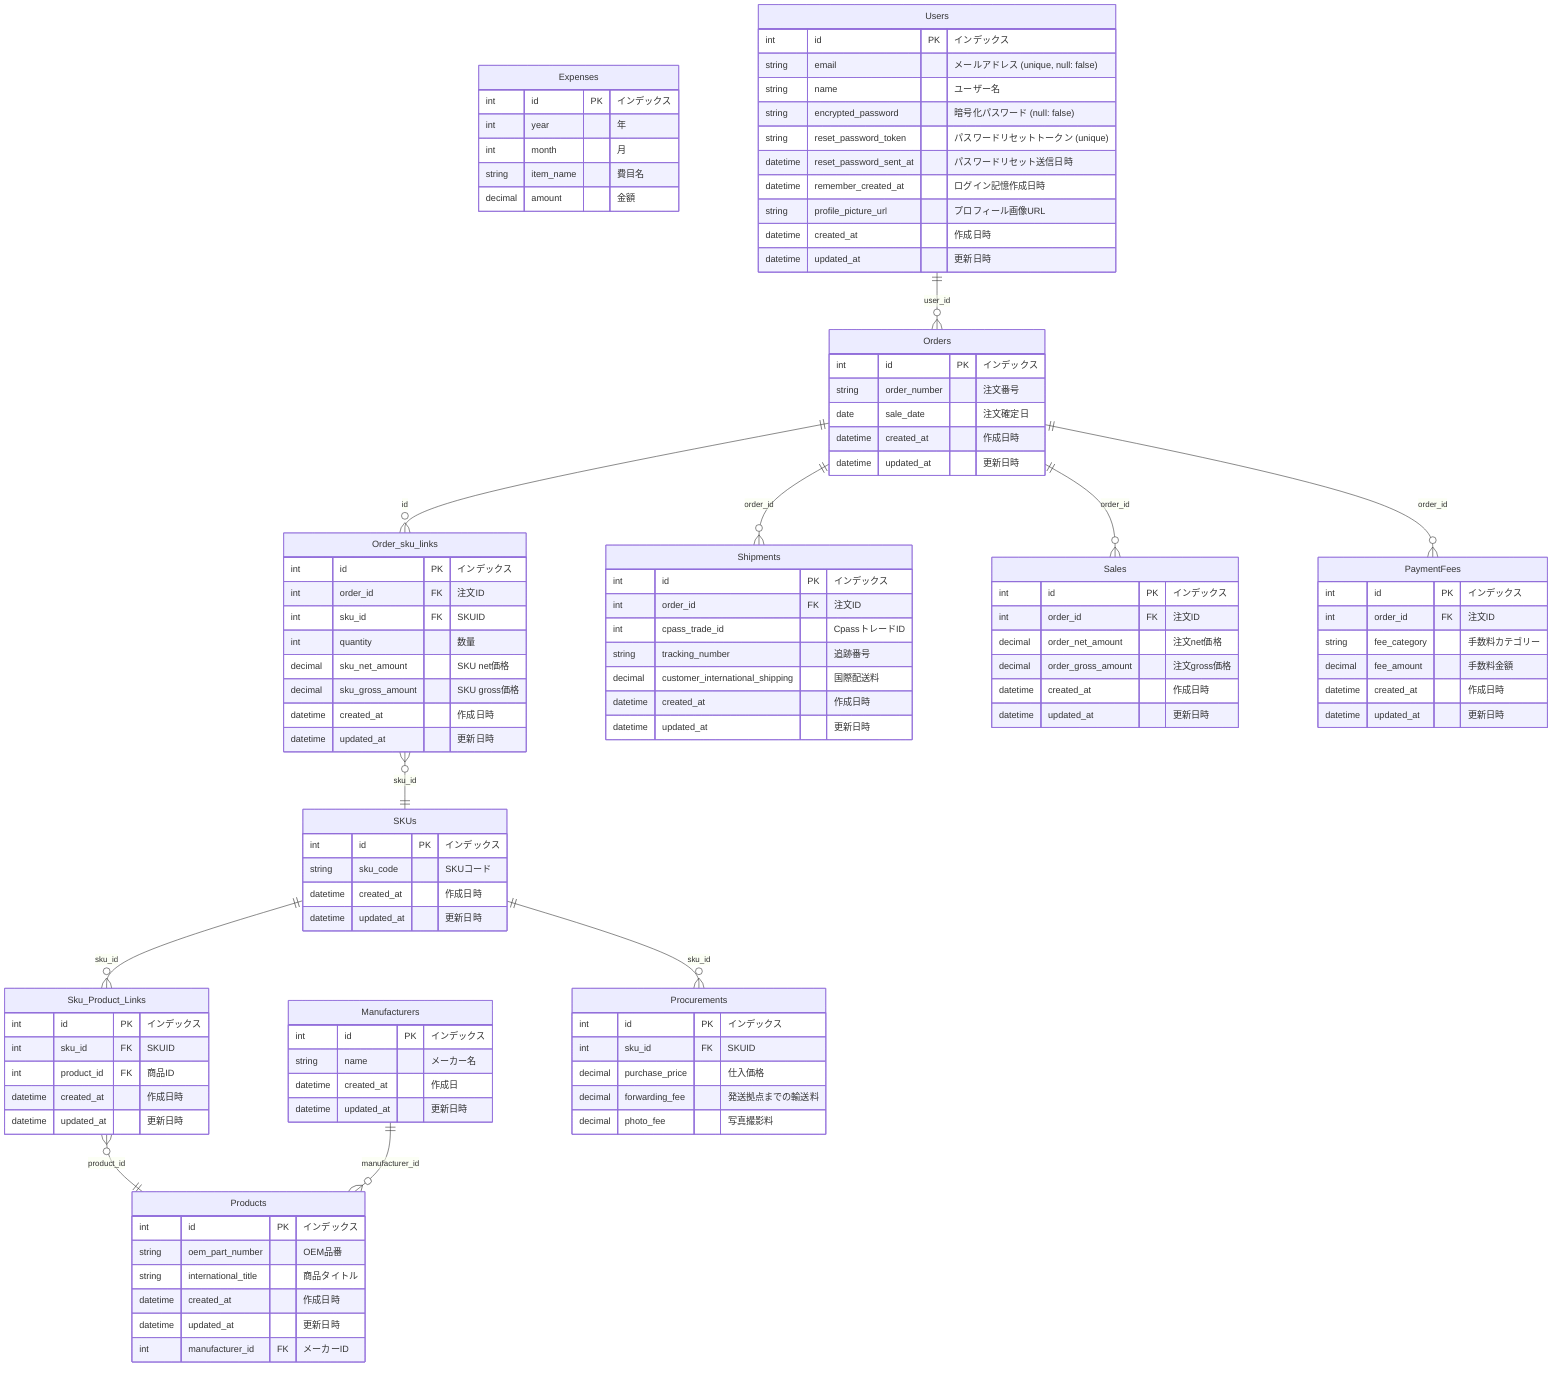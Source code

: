 erDiagram
    Orders {
        int id PK "インデックス"
        string order_number "注文番号"
        date sale_date "注文確定日"
        datetime created_at "作成日時"
        datetime updated_at "更新日時"
    }

    Order_sku_links {
        int id PK "インデックス"
        int order_id FK "注文ID"
        int sku_id FK "SKUID"
        int quantity "数量"
        decimal sku_net_amount "SKU net価格"
        decimal sku_gross_amount "SKU gross価格"
        datetime created_at "作成日時"
        datetime updated_at "更新日時"
    }

    SKUs {
        int id PK "インデックス"
        string sku_code "SKUコード"
        datetime created_at "作成日時"
        datetime updated_at "更新日時"
    }

    Sku_Product_Links {
        int id PK "インデックス"
        int sku_id FK "SKUID"
        int product_id FK "商品ID"
        datetime created_at "作成日時"
        datetime updated_at "更新日時"
    }

    Products {
        int id PK "インデックス"
        string oem_part_number "OEM品番"
        string international_title "商品タイトル"
        datetime created_at "作成日時"
        datetime updated_at "更新日時"
        int manufacturer_id FK "メーカーID"
    }

    Manufacturers {
        int id PK "インデックス"
        string name "メーカー名"
        datetime created_at "作成日"
        datetime updated_at "更新日時"
    }

    Shipments {
        int id PK "インデックス"
        int order_id FK "注文ID"
        int cpass_trade_id "CpassトレードID"
        string tracking_number "追跡番号"
        decimal customer_international_shipping "国際配送料"
        datetime created_at "作成日時"
        datetime updated_at "更新日時"
    }

    Procurements {
        int id PK "インデックス"
        int sku_id FK "SKUID"
        decimal purchase_price "仕入価格"
        decimal forwarding_fee "発送拠点までの輸送料"
        decimal photo_fee "写真撮影料"
    }

    Sales {
        int id PK "インデックス"
        int order_id FK "注文ID"
        decimal order_net_amount "注文net価格"
        decimal order_gross_amount "注文gross価格"
        datetime created_at "作成日時"
        datetime updated_at "更新日時"
    }

    PaymentFees {
        int id PK "インデックス"
        int order_id FK "注文ID"
        string fee_category "手数料カテゴリー"
        decimal fee_amount "手数料金額"
        datetime created_at "作成日時"
        datetime updated_at "更新日時"
    }

    Expenses {
        int id PK "インデックス"
        int year "年"
        int month "月"
        string item_name "費目名"
        decimal amount "金額"
    }

    Users {
        int id PK "インデックス"
        string email "メールアドレス (unique, null: false)"
        string name "ユーザー名"
        string encrypted_password "暗号化パスワード (null: false)"
        string reset_password_token "パスワードリセットトークン (unique)"
        datetime reset_password_sent_at "パスワードリセット送信日時"
        datetime remember_created_at "ログイン記憶作成日時"
        string profile_picture_url "プロフィール画像URL"
        datetime created_at "作成日時"
        datetime updated_at "更新日時"
    }

    Orders ||--o{ Order_sku_links : "id"
    Order_sku_links }o--|| SKUs : "sku_id"
    Users ||--o{ Orders : "user_id"
    SKUs ||--o{ Sku_Product_Links : "sku_id"
    Sku_Product_Links }o--|| Products : "product_id"
    Orders ||--o{ Shipments : "order_id"
    Orders ||--o{ Sales : "order_id"
    Orders ||--o{ PaymentFees : "order_id"
    Manufacturers ||--o{ Products : "manufacturer_id"
    SKUs ||--o{ Procurements : "sku_id"